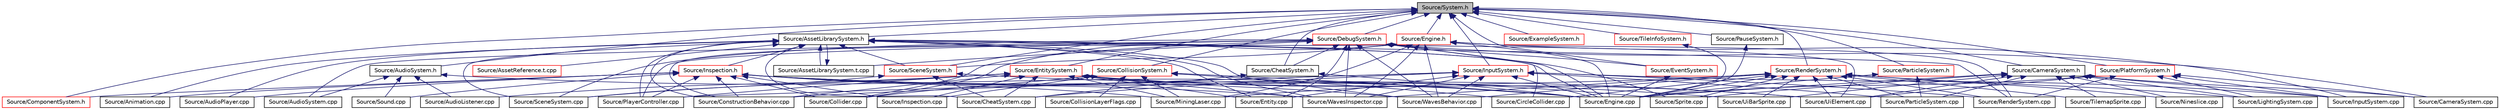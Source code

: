 digraph "Source/System.h"
{
 // LATEX_PDF_SIZE
  edge [fontname="Helvetica",fontsize="10",labelfontname="Helvetica",labelfontsize="10"];
  node [fontname="Helvetica",fontsize="10",shape=record];
  Node1 [label="Source/System.h",height=0.2,width=0.4,color="black", fillcolor="grey75", style="filled", fontcolor="black",tooltip="Base class for all Systems."];
  Node1 -> Node2 [dir="back",color="midnightblue",fontsize="10",style="solid",fontname="Helvetica"];
  Node2 [label="Source/AssetLibrarySystem.h",height=0.2,width=0.4,color="black", fillcolor="white", style="filled",URL="$AssetLibrarySystem_8h.html",tooltip="Asset System."];
  Node2 -> Node3 [dir="back",color="midnightblue",fontsize="10",style="solid",fontname="Helvetica"];
  Node3 [label="Source/Animation.cpp",height=0.2,width=0.4,color="black", fillcolor="white", style="filled",URL="$Animation_8cpp.html",tooltip="animation component implimentation"];
  Node2 -> Node4 [dir="back",color="midnightblue",fontsize="10",style="solid",fontname="Helvetica"];
  Node4 [label="Source/AssetLibrarySystem.t.cpp",height=0.2,width=0.4,color="black", fillcolor="white", style="filled",URL="$AssetLibrarySystem_8t_8cpp.html",tooltip="AssetLibrarySystem."];
  Node4 -> Node2 [dir="back",color="midnightblue",fontsize="10",style="solid",fontname="Helvetica"];
  Node2 -> Node5 [dir="back",color="midnightblue",fontsize="10",style="solid",fontname="Helvetica"];
  Node5 [label="Source/AssetReference.t.cpp",height=0.2,width=0.4,color="red", fillcolor="white", style="filled",URL="$AssetReference_8t_8cpp.html",tooltip="a reference to an Asset"];
  Node2 -> Node15 [dir="back",color="midnightblue",fontsize="10",style="solid",fontname="Helvetica"];
  Node15 [label="Source/AudioPlayer.cpp",height=0.2,width=0.4,color="black", fillcolor="white", style="filled",URL="$AudioPlayer_8cpp.html",tooltip="Component that plays audio."];
  Node2 -> Node24 [dir="back",color="midnightblue",fontsize="10",style="solid",fontname="Helvetica"];
  Node24 [label="Source/CheatSystem.cpp",height=0.2,width=0.4,color="black", fillcolor="white", style="filled",URL="$CheatSystem_8cpp.html",tooltip="CheatSystem Class definition."];
  Node2 -> Node16 [dir="back",color="midnightblue",fontsize="10",style="solid",fontname="Helvetica"];
  Node16 [label="Source/ConstructionBehavior.cpp",height=0.2,width=0.4,color="black", fillcolor="white", style="filled",URL="$ConstructionBehavior_8cpp.html",tooltip="handles the construction of towers and modification of terrain"];
  Node2 -> Node9 [dir="back",color="midnightblue",fontsize="10",style="solid",fontname="Helvetica"];
  Node9 [label="Source/Engine.cpp",height=0.2,width=0.4,color="black", fillcolor="white", style="filled",URL="$Engine_8cpp.html",tooltip="Engine class."];
  Node2 -> Node53 [dir="back",color="midnightblue",fontsize="10",style="solid",fontname="Helvetica"];
  Node53 [label="Source/Entity.cpp",height=0.2,width=0.4,color="black", fillcolor="white", style="filled",URL="$Entity_8cpp.html",tooltip="Function definitions for the Entity class."];
  Node2 -> Node54 [dir="back",color="midnightblue",fontsize="10",style="solid",fontname="Helvetica"];
  Node54 [label="Source/Inspection.h",height=0.2,width=0.4,color="red", fillcolor="white", style="filled",URL="$Inspection_8h.html",tooltip="Helper methods for inspecting things."];
  Node54 -> Node3 [dir="back",color="midnightblue",fontsize="10",style="solid",fontname="Helvetica"];
  Node54 -> Node15 [dir="back",color="midnightblue",fontsize="10",style="solid",fontname="Helvetica"];
  Node54 -> Node55 [dir="back",color="midnightblue",fontsize="10",style="solid",fontname="Helvetica"];
  Node55 [label="Source/Collider.cpp",height=0.2,width=0.4,color="black", fillcolor="white", style="filled",URL="$Collider_8cpp.html",tooltip="Base component for detecting collisions."];
  Node54 -> Node56 [dir="back",color="midnightblue",fontsize="10",style="solid",fontname="Helvetica"];
  Node56 [label="Source/ComponentSystem.h",height=0.2,width=0.4,color="red", fillcolor="white", style="filled",URL="$ComponentSystem_8h.html",tooltip="System that keeps track of a specific kind of Component."];
  Node54 -> Node16 [dir="back",color="midnightblue",fontsize="10",style="solid",fontname="Helvetica"];
  Node54 -> Node60 [dir="back",color="midnightblue",fontsize="10",style="solid",fontname="Helvetica"];
  Node60 [label="Source/Inspection.cpp",height=0.2,width=0.4,color="black", fillcolor="white", style="filled",URL="$Inspection_8cpp.html",tooltip="Helper methods for inspecting things."];
  Node54 -> Node20 [dir="back",color="midnightblue",fontsize="10",style="solid",fontname="Helvetica"];
  Node20 [label="Source/MiningLaser.cpp",height=0.2,width=0.4,color="black", fillcolor="white", style="filled",URL="$MiningLaser_8cpp.html",tooltip="Digging laser controllable by an entity."];
  Node54 -> Node11 [dir="back",color="midnightblue",fontsize="10",style="solid",fontname="Helvetica"];
  Node11 [label="Source/PlayerController.cpp",height=0.2,width=0.4,color="black", fillcolor="white", style="filled",URL="$PlayerController_8cpp.html",tooltip="PlayerController Behaviour Class."];
  Node54 -> Node64 [dir="back",color="midnightblue",fontsize="10",style="solid",fontname="Helvetica"];
  Node64 [label="Source/Sound.cpp",height=0.2,width=0.4,color="black", fillcolor="white", style="filled",URL="$Sound_8cpp.html",tooltip="Wrapper class for FMOD sounds."];
  Node54 -> Node44 [dir="back",color="midnightblue",fontsize="10",style="solid",fontname="Helvetica"];
  Node44 [label="Source/Sprite.cpp",height=0.2,width=0.4,color="black", fillcolor="white", style="filled",URL="$Sprite_8cpp.html",tooltip="Implementation of Sprite component."];
  Node54 -> Node68 [dir="back",color="midnightblue",fontsize="10",style="solid",fontname="Helvetica"];
  Node68 [label="Source/UiBarSprite.cpp",height=0.2,width=0.4,color="black", fillcolor="white", style="filled",URL="$UiBarSprite_8cpp.html",tooltip="sprite that renders a ui bar"];
  Node54 -> Node69 [dir="back",color="midnightblue",fontsize="10",style="solid",fontname="Helvetica"];
  Node69 [label="Source/UiElement.cpp",height=0.2,width=0.4,color="black", fillcolor="white", style="filled",URL="$UiElement_8cpp.html",tooltip="Ui element component."];
  Node54 -> Node13 [dir="back",color="midnightblue",fontsize="10",style="solid",fontname="Helvetica"];
  Node13 [label="Source/WavesInspector.cpp",height=0.2,width=0.4,color="black", fillcolor="white", style="filled",URL="$WavesInspector_8cpp.html",tooltip="Definitions for wave and spawning editing in game."];
  Node2 -> Node11 [dir="back",color="midnightblue",fontsize="10",style="solid",fontname="Helvetica"];
  Node2 -> Node42 [dir="back",color="midnightblue",fontsize="10",style="solid",fontname="Helvetica"];
  Node42 [label="Source/RenderSystem.cpp",height=0.2,width=0.4,color="black", fillcolor="white", style="filled",URL="$RenderSystem_8cpp.html",tooltip="System responsible for drawing sprites and basic shapes."];
  Node2 -> Node70 [dir="back",color="midnightblue",fontsize="10",style="solid",fontname="Helvetica"];
  Node70 [label="Source/SceneSystem.cpp",height=0.2,width=0.4,color="black", fillcolor="white", style="filled",URL="$SceneSystem_8cpp.html",tooltip="handles the process of resetting and changing scenes"];
  Node2 -> Node71 [dir="back",color="midnightblue",fontsize="10",style="solid",fontname="Helvetica"];
  Node71 [label="Source/SceneSystem.h",height=0.2,width=0.4,color="red", fillcolor="white", style="filled",URL="$SceneSystem_8h.html",tooltip="handles the process of resetting and changing scenes"];
  Node71 -> Node24 [dir="back",color="midnightblue",fontsize="10",style="solid",fontname="Helvetica"];
  Node71 -> Node9 [dir="back",color="midnightblue",fontsize="10",style="solid",fontname="Helvetica"];
  Node71 -> Node70 [dir="back",color="midnightblue",fontsize="10",style="solid",fontname="Helvetica"];
  Node2 -> Node44 [dir="back",color="midnightblue",fontsize="10",style="solid",fontname="Helvetica"];
  Node2 -> Node12 [dir="back",color="midnightblue",fontsize="10",style="solid",fontname="Helvetica"];
  Node12 [label="Source/WavesBehavior.cpp",height=0.2,width=0.4,color="black", fillcolor="white", style="filled",URL="$WavesBehavior_8cpp.html",tooltip="Definitions for wave and spawning behavior."];
  Node2 -> Node13 [dir="back",color="midnightblue",fontsize="10",style="solid",fontname="Helvetica"];
  Node1 -> Node74 [dir="back",color="midnightblue",fontsize="10",style="solid",fontname="Helvetica"];
  Node74 [label="Source/AudioSystem.h",height=0.2,width=0.4,color="black", fillcolor="white", style="filled",URL="$AudioSystem_8h.html",tooltip="System that implements FMOD and allows the loading and playing of audio."];
  Node74 -> Node75 [dir="back",color="midnightblue",fontsize="10",style="solid",fontname="Helvetica"];
  Node75 [label="Source/AudioListener.cpp",height=0.2,width=0.4,color="black", fillcolor="white", style="filled",URL="$AudioListener_8cpp.html",tooltip="Component that picks up spatial audio."];
  Node74 -> Node76 [dir="back",color="midnightblue",fontsize="10",style="solid",fontname="Helvetica"];
  Node76 [label="Source/AudioSystem.cpp",height=0.2,width=0.4,color="black", fillcolor="white", style="filled",URL="$AudioSystem_8cpp.html",tooltip="System that implements FMOD and allows the loading and playing of audio."];
  Node74 -> Node9 [dir="back",color="midnightblue",fontsize="10",style="solid",fontname="Helvetica"];
  Node74 -> Node64 [dir="back",color="midnightblue",fontsize="10",style="solid",fontname="Helvetica"];
  Node1 -> Node77 [dir="back",color="midnightblue",fontsize="10",style="solid",fontname="Helvetica"];
  Node77 [label="Source/CameraSystem.h",height=0.2,width=0.4,color="black", fillcolor="white", style="filled",URL="$CameraSystem_8h.html",tooltip="System that handles the camera and coordinate systems / spaces."];
  Node77 -> Node78 [dir="back",color="midnightblue",fontsize="10",style="solid",fontname="Helvetica"];
  Node78 [label="Source/CameraSystem.cpp",height=0.2,width=0.4,color="black", fillcolor="white", style="filled",URL="$CameraSystem_8cpp.html",tooltip="System that handles the camera and coordinate systems / spaces."];
  Node77 -> Node9 [dir="back",color="midnightblue",fontsize="10",style="solid",fontname="Helvetica"];
  Node77 -> Node79 [dir="back",color="midnightblue",fontsize="10",style="solid",fontname="Helvetica"];
  Node79 [label="Source/InputSystem.cpp",height=0.2,width=0.4,color="black", fillcolor="white", style="filled",URL="$InputSystem_8cpp.html",tooltip="Input system, handles key and mouse inputs."];
  Node77 -> Node39 [dir="back",color="midnightblue",fontsize="10",style="solid",fontname="Helvetica"];
  Node39 [label="Source/LightingSystem.cpp",height=0.2,width=0.4,color="black", fillcolor="white", style="filled",URL="$LightingSystem_8cpp.html",tooltip="Renders lights in the scene."];
  Node77 -> Node41 [dir="back",color="midnightblue",fontsize="10",style="solid",fontname="Helvetica"];
  Node41 [label="Source/Nineslice.cpp",height=0.2,width=0.4,color="black", fillcolor="white", style="filled",URL="$Nineslice_8cpp.html",tooltip="sprite that renders a nineslice"];
  Node77 -> Node80 [dir="back",color="midnightblue",fontsize="10",style="solid",fontname="Helvetica"];
  Node80 [label="Source/ParticleSystem.cpp",height=0.2,width=0.4,color="black", fillcolor="white", style="filled",URL="$ParticleSystem_8cpp.html",tooltip="Updates all particles using compute shader, spawns new ones in accordance with emitters' timing."];
  Node77 -> Node44 [dir="back",color="midnightblue",fontsize="10",style="solid",fontname="Helvetica"];
  Node77 -> Node46 [dir="back",color="midnightblue",fontsize="10",style="solid",fontname="Helvetica"];
  Node46 [label="Source/TilemapSprite.cpp",height=0.2,width=0.4,color="black", fillcolor="white", style="filled",URL="$TilemapSprite_8cpp.html",tooltip="A version of Sprite specifically for rendering tiles."];
  Node77 -> Node68 [dir="back",color="midnightblue",fontsize="10",style="solid",fontname="Helvetica"];
  Node77 -> Node69 [dir="back",color="midnightblue",fontsize="10",style="solid",fontname="Helvetica"];
  Node1 -> Node81 [dir="back",color="midnightblue",fontsize="10",style="solid",fontname="Helvetica"];
  Node81 [label="Source/CheatSystem.h",height=0.2,width=0.4,color="black", fillcolor="white", style="filled",URL="$CheatSystem_8h.html",tooltip="CheatSystem Class Declaration."];
  Node81 -> Node24 [dir="back",color="midnightblue",fontsize="10",style="solid",fontname="Helvetica"];
  Node81 -> Node9 [dir="back",color="midnightblue",fontsize="10",style="solid",fontname="Helvetica"];
  Node1 -> Node82 [dir="back",color="midnightblue",fontsize="10",style="solid",fontname="Helvetica"];
  Node82 [label="Source/CollisionSystem.h",height=0.2,width=0.4,color="red", fillcolor="white", style="filled",URL="$CollisionSystem_8h.html",tooltip="The CollisionSystem is responsible for checking for collisions between Different Colliders."];
  Node82 -> Node83 [dir="back",color="midnightblue",fontsize="10",style="solid",fontname="Helvetica"];
  Node83 [label="Source/CircleCollider.cpp",height=0.2,width=0.4,color="black", fillcolor="white", style="filled",URL="$CircleCollider_8cpp.html",tooltip="Circle-shaped collider."];
  Node82 -> Node55 [dir="back",color="midnightblue",fontsize="10",style="solid",fontname="Helvetica"];
  Node82 -> Node84 [dir="back",color="midnightblue",fontsize="10",style="solid",fontname="Helvetica"];
  Node84 [label="Source/CollisionLayerFlags.cpp",height=0.2,width=0.4,color="black", fillcolor="white", style="filled",URL="$CollisionLayerFlags_8cpp.html",tooltip="struct that determines which collision layers to interact with"];
  Node82 -> Node9 [dir="back",color="midnightblue",fontsize="10",style="solid",fontname="Helvetica"];
  Node82 -> Node60 [dir="back",color="midnightblue",fontsize="10",style="solid",fontname="Helvetica"];
  Node82 -> Node20 [dir="back",color="midnightblue",fontsize="10",style="solid",fontname="Helvetica"];
  Node1 -> Node56 [dir="back",color="midnightblue",fontsize="10",style="solid",fontname="Helvetica"];
  Node1 -> Node86 [dir="back",color="midnightblue",fontsize="10",style="solid",fontname="Helvetica"];
  Node86 [label="Source/DebugSystem.h",height=0.2,width=0.4,color="red", fillcolor="white", style="filled",URL="$DebugSystem_8h_source.html",tooltip=" "];
  Node86 -> Node4 [dir="back",color="midnightblue",fontsize="10",style="solid",fontname="Helvetica"];
  Node86 -> Node76 [dir="back",color="midnightblue",fontsize="10",style="solid",fontname="Helvetica"];
  Node86 -> Node78 [dir="back",color="midnightblue",fontsize="10",style="solid",fontname="Helvetica"];
  Node86 -> Node81 [dir="back",color="midnightblue",fontsize="10",style="solid",fontname="Helvetica"];
  Node86 -> Node83 [dir="back",color="midnightblue",fontsize="10",style="solid",fontname="Helvetica"];
  Node86 -> Node55 [dir="back",color="midnightblue",fontsize="10",style="solid",fontname="Helvetica"];
  Node86 -> Node9 [dir="back",color="midnightblue",fontsize="10",style="solid",fontname="Helvetica"];
  Node86 -> Node53 [dir="back",color="midnightblue",fontsize="10",style="solid",fontname="Helvetica"];
  Node86 -> Node92 [dir="back",color="midnightblue",fontsize="10",style="solid",fontname="Helvetica"];
  Node92 [label="Source/EventSystem.h",height=0.2,width=0.4,color="red", fillcolor="white", style="filled",URL="$EventSystem_8h.html",tooltip="System that handles Events and EventListeners."];
  Node92 -> Node9 [dir="back",color="midnightblue",fontsize="10",style="solid",fontname="Helvetica"];
  Node86 -> Node11 [dir="back",color="midnightblue",fontsize="10",style="solid",fontname="Helvetica"];
  Node86 -> Node70 [dir="back",color="midnightblue",fontsize="10",style="solid",fontname="Helvetica"];
  Node86 -> Node69 [dir="back",color="midnightblue",fontsize="10",style="solid",fontname="Helvetica"];
  Node86 -> Node12 [dir="back",color="midnightblue",fontsize="10",style="solid",fontname="Helvetica"];
  Node86 -> Node13 [dir="back",color="midnightblue",fontsize="10",style="solid",fontname="Helvetica"];
  Node1 -> Node105 [dir="back",color="midnightblue",fontsize="10",style="solid",fontname="Helvetica"];
  Node105 [label="Source/Engine.h",height=0.2,width=0.4,color="red", fillcolor="white", style="filled",URL="$Engine_8h.html",tooltip="Engine class."];
  Node105 -> Node55 [dir="back",color="midnightblue",fontsize="10",style="solid",fontname="Helvetica"];
  Node105 -> Node16 [dir="back",color="midnightblue",fontsize="10",style="solid",fontname="Helvetica"];
  Node105 -> Node9 [dir="back",color="midnightblue",fontsize="10",style="solid",fontname="Helvetica"];
  Node105 -> Node79 [dir="back",color="midnightblue",fontsize="10",style="solid",fontname="Helvetica"];
  Node105 -> Node20 [dir="back",color="midnightblue",fontsize="10",style="solid",fontname="Helvetica"];
  Node105 -> Node42 [dir="back",color="midnightblue",fontsize="10",style="solid",fontname="Helvetica"];
  Node105 -> Node71 [dir="back",color="midnightblue",fontsize="10",style="solid",fontname="Helvetica"];
  Node105 -> Node12 [dir="back",color="midnightblue",fontsize="10",style="solid",fontname="Helvetica"];
  Node105 -> Node13 [dir="back",color="midnightblue",fontsize="10",style="solid",fontname="Helvetica"];
  Node1 -> Node106 [dir="back",color="midnightblue",fontsize="10",style="solid",fontname="Helvetica"];
  Node106 [label="Source/EntitySystem.h",height=0.2,width=0.4,color="red", fillcolor="white", style="filled",URL="$EntitySystem_8h.html",tooltip="System that manages the storing and handling of Entities."];
  Node106 -> Node75 [dir="back",color="midnightblue",fontsize="10",style="solid",fontname="Helvetica"];
  Node106 -> Node24 [dir="back",color="midnightblue",fontsize="10",style="solid",fontname="Helvetica"];
  Node106 -> Node16 [dir="back",color="midnightblue",fontsize="10",style="solid",fontname="Helvetica"];
  Node106 -> Node9 [dir="back",color="midnightblue",fontsize="10",style="solid",fontname="Helvetica"];
  Node106 -> Node53 [dir="back",color="midnightblue",fontsize="10",style="solid",fontname="Helvetica"];
  Node106 -> Node60 [dir="back",color="midnightblue",fontsize="10",style="solid",fontname="Helvetica"];
  Node106 -> Node20 [dir="back",color="midnightblue",fontsize="10",style="solid",fontname="Helvetica"];
  Node106 -> Node11 [dir="back",color="midnightblue",fontsize="10",style="solid",fontname="Helvetica"];
  Node106 -> Node70 [dir="back",color="midnightblue",fontsize="10",style="solid",fontname="Helvetica"];
  Node106 -> Node69 [dir="back",color="midnightblue",fontsize="10",style="solid",fontname="Helvetica"];
  Node106 -> Node12 [dir="back",color="midnightblue",fontsize="10",style="solid",fontname="Helvetica"];
  Node106 -> Node13 [dir="back",color="midnightblue",fontsize="10",style="solid",fontname="Helvetica"];
  Node1 -> Node92 [dir="back",color="midnightblue",fontsize="10",style="solid",fontname="Helvetica"];
  Node1 -> Node107 [dir="back",color="midnightblue",fontsize="10",style="solid",fontname="Helvetica"];
  Node107 [label="Source/ExampleSystem.h",height=0.2,width=0.4,color="red", fillcolor="white", style="filled",URL="$ExampleSystem_8h.html",tooltip="DESCRIPTION HERE."];
  Node1 -> Node109 [dir="back",color="midnightblue",fontsize="10",style="solid",fontname="Helvetica"];
  Node109 [label="Source/InputSystem.h",height=0.2,width=0.4,color="red", fillcolor="white", style="filled",URL="$InputSystem_8h.html",tooltip="Input system, handles key and mouse inputs."];
  Node109 -> Node24 [dir="back",color="midnightblue",fontsize="10",style="solid",fontname="Helvetica"];
  Node109 -> Node16 [dir="back",color="midnightblue",fontsize="10",style="solid",fontname="Helvetica"];
  Node109 -> Node9 [dir="back",color="midnightblue",fontsize="10",style="solid",fontname="Helvetica"];
  Node109 -> Node53 [dir="back",color="midnightblue",fontsize="10",style="solid",fontname="Helvetica"];
  Node109 -> Node79 [dir="back",color="midnightblue",fontsize="10",style="solid",fontname="Helvetica"];
  Node109 -> Node80 [dir="back",color="midnightblue",fontsize="10",style="solid",fontname="Helvetica"];
  Node109 -> Node11 [dir="back",color="midnightblue",fontsize="10",style="solid",fontname="Helvetica"];
  Node109 -> Node42 [dir="back",color="midnightblue",fontsize="10",style="solid",fontname="Helvetica"];
  Node109 -> Node12 [dir="back",color="midnightblue",fontsize="10",style="solid",fontname="Helvetica"];
  Node109 -> Node13 [dir="back",color="midnightblue",fontsize="10",style="solid",fontname="Helvetica"];
  Node1 -> Node110 [dir="back",color="midnightblue",fontsize="10",style="solid",fontname="Helvetica"];
  Node110 [label="Source/ParticleSystem.h",height=0.2,width=0.4,color="red", fillcolor="white", style="filled",URL="$ParticleSystem_8h.html",tooltip="System in charge of managing compute shader and emitters."];
  Node110 -> Node9 [dir="back",color="midnightblue",fontsize="10",style="solid",fontname="Helvetica"];
  Node110 -> Node80 [dir="back",color="midnightblue",fontsize="10",style="solid",fontname="Helvetica"];
  Node1 -> Node112 [dir="back",color="midnightblue",fontsize="10",style="solid",fontname="Helvetica"];
  Node112 [label="Source/PauseSystem.h",height=0.2,width=0.4,color="black", fillcolor="white", style="filled",URL="$PauseSystem_8h_source.html",tooltip=" "];
  Node112 -> Node9 [dir="back",color="midnightblue",fontsize="10",style="solid",fontname="Helvetica"];
  Node1 -> Node113 [dir="back",color="midnightblue",fontsize="10",style="solid",fontname="Helvetica"];
  Node113 [label="Source/PlatformSystem.h",height=0.2,width=0.4,color="red", fillcolor="white", style="filled",URL="$PlatformSystem_8h.html",tooltip="Patform System class: initializes window and graphics (GLFW and GLEW), shuts them down on exit."];
  Node113 -> Node78 [dir="back",color="midnightblue",fontsize="10",style="solid",fontname="Helvetica"];
  Node113 -> Node9 [dir="back",color="midnightblue",fontsize="10",style="solid",fontname="Helvetica"];
  Node113 -> Node79 [dir="back",color="midnightblue",fontsize="10",style="solid",fontname="Helvetica"];
  Node113 -> Node39 [dir="back",color="midnightblue",fontsize="10",style="solid",fontname="Helvetica"];
  Node113 -> Node42 [dir="back",color="midnightblue",fontsize="10",style="solid",fontname="Helvetica"];
  Node113 -> Node69 [dir="back",color="midnightblue",fontsize="10",style="solid",fontname="Helvetica"];
  Node1 -> Node114 [dir="back",color="midnightblue",fontsize="10",style="solid",fontname="Helvetica"];
  Node114 [label="Source/RenderSystem.h",height=0.2,width=0.4,color="red", fillcolor="white", style="filled",URL="$RenderSystem_8h.html",tooltip="System responsible for drawing sprites and basic shapes."];
  Node114 -> Node83 [dir="back",color="midnightblue",fontsize="10",style="solid",fontname="Helvetica"];
  Node114 -> Node9 [dir="back",color="midnightblue",fontsize="10",style="solid",fontname="Helvetica"];
  Node114 -> Node39 [dir="back",color="midnightblue",fontsize="10",style="solid",fontname="Helvetica"];
  Node114 -> Node20 [dir="back",color="midnightblue",fontsize="10",style="solid",fontname="Helvetica"];
  Node114 -> Node41 [dir="back",color="midnightblue",fontsize="10",style="solid",fontname="Helvetica"];
  Node114 -> Node80 [dir="back",color="midnightblue",fontsize="10",style="solid",fontname="Helvetica"];
  Node114 -> Node42 [dir="back",color="midnightblue",fontsize="10",style="solid",fontname="Helvetica"];
  Node114 -> Node44 [dir="back",color="midnightblue",fontsize="10",style="solid",fontname="Helvetica"];
  Node114 -> Node46 [dir="back",color="midnightblue",fontsize="10",style="solid",fontname="Helvetica"];
  Node114 -> Node68 [dir="back",color="midnightblue",fontsize="10",style="solid",fontname="Helvetica"];
  Node114 -> Node69 [dir="back",color="midnightblue",fontsize="10",style="solid",fontname="Helvetica"];
  Node114 -> Node12 [dir="back",color="midnightblue",fontsize="10",style="solid",fontname="Helvetica"];
  Node114 -> Node13 [dir="back",color="midnightblue",fontsize="10",style="solid",fontname="Helvetica"];
  Node1 -> Node71 [dir="back",color="midnightblue",fontsize="10",style="solid",fontname="Helvetica"];
  Node1 -> Node116 [dir="back",color="midnightblue",fontsize="10",style="solid",fontname="Helvetica"];
  Node116 [label="Source/TileInfoSystem.h",height=0.2,width=0.4,color="red", fillcolor="white", style="filled",URL="$TileInfoSystem_8h.html",tooltip="System to get info about given tile indices."];
  Node116 -> Node9 [dir="back",color="midnightblue",fontsize="10",style="solid",fontname="Helvetica"];
}
